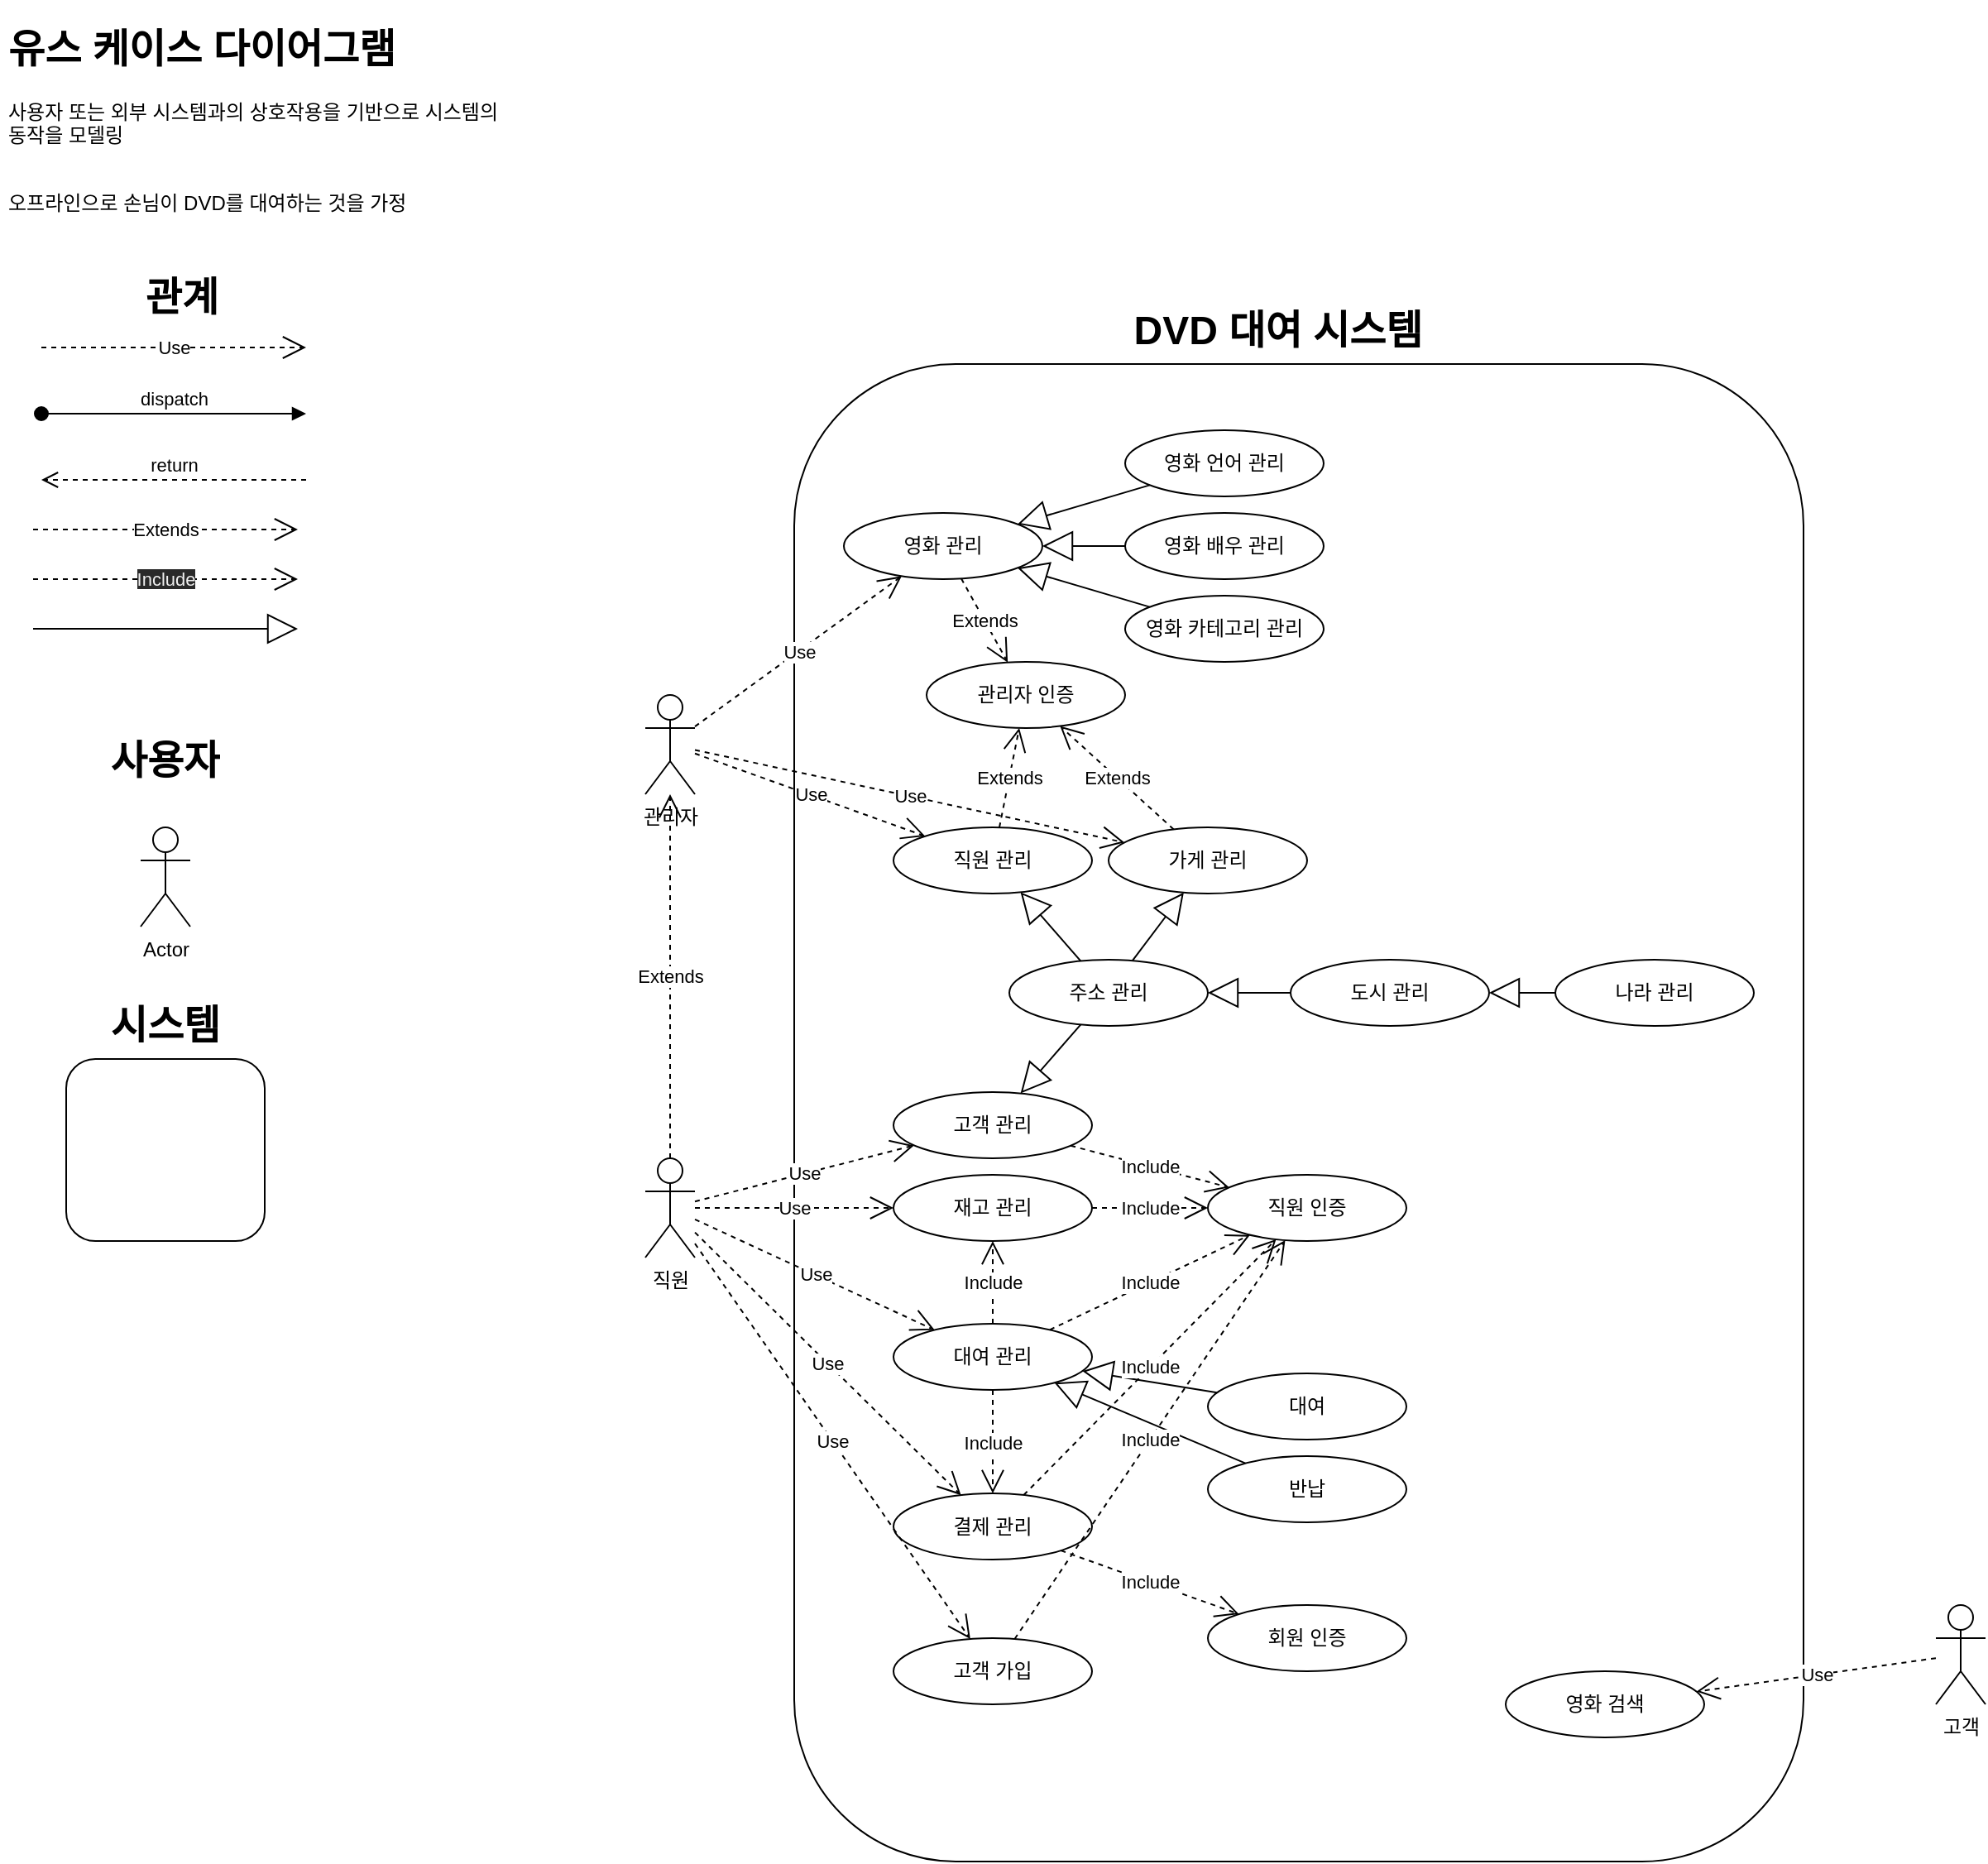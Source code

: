 <mxfile version="20.3.0" type="device"><diagram id="fC3IoM54aJceFoRSRaah" name="페이지-1"><mxGraphModel dx="2188" dy="1318" grid="1" gridSize="10" guides="1" tooltips="1" connect="1" arrows="1" fold="1" page="1" pageScale="1" pageWidth="1500" pageHeight="1500" math="0" shadow="0"><root><mxCell id="0"/><mxCell id="1" parent="0"/><mxCell id="rVAFYbD1ntYP2w-GONtH-105" value="" style="rounded=1;whiteSpace=wrap;html=1;arcSize=16;" parent="1" vertex="1"><mxGeometry x="560" y="220" width="610" height="905" as="geometry"/></mxCell><mxCell id="rVAFYbD1ntYP2w-GONtH-4" value="Use" style="endArrow=open;endSize=12;dashed=1;html=1;rounded=0;" parent="1" edge="1"><mxGeometry width="160" relative="1" as="geometry"><mxPoint x="105" y="210" as="sourcePoint"/><mxPoint x="265" y="210" as="targetPoint"/></mxGeometry></mxCell><mxCell id="rVAFYbD1ntYP2w-GONtH-5" value="dispatch" style="html=1;verticalAlign=bottom;startArrow=oval;startFill=1;endArrow=block;startSize=8;rounded=0;" parent="1" edge="1"><mxGeometry width="60" relative="1" as="geometry"><mxPoint x="105" y="250" as="sourcePoint"/><mxPoint x="265" y="250" as="targetPoint"/></mxGeometry></mxCell><mxCell id="rVAFYbD1ntYP2w-GONtH-6" value="return" style="html=1;verticalAlign=bottom;endArrow=open;dashed=1;endSize=8;rounded=0;" parent="1" edge="1"><mxGeometry relative="1" as="geometry"><mxPoint x="265" y="290" as="sourcePoint"/><mxPoint x="105" y="290" as="targetPoint"/></mxGeometry></mxCell><mxCell id="rVAFYbD1ntYP2w-GONtH-8" value="&lt;h1&gt;유스 케이스 다이어그램&lt;/h1&gt;&lt;p&gt;사용자 또는 외부 시스템과의 상호작용을 기반으로 시스템의 동작을 모델링&lt;br&gt;&lt;br&gt;&lt;/p&gt;&lt;p&gt;오프라인으로 손님이 DVD를 대여하는 것을 가정&lt;/p&gt;" style="text;html=1;strokeColor=none;fillColor=none;spacing=5;spacingTop=-20;whiteSpace=wrap;overflow=hidden;rounded=0;" parent="1" vertex="1"><mxGeometry x="80" y="10" width="310" height="130" as="geometry"/></mxCell><mxCell id="rVAFYbD1ntYP2w-GONtH-9" value="&lt;h1&gt;관계&lt;/h1&gt;" style="text;html=1;strokeColor=none;fillColor=none;spacing=5;spacingTop=-20;whiteSpace=wrap;overflow=hidden;rounded=0;align=center;" parent="1" vertex="1"><mxGeometry x="155" y="160" width="70" height="40" as="geometry"/></mxCell><mxCell id="rVAFYbD1ntYP2w-GONtH-11" value="&lt;h1&gt;사용자&lt;/h1&gt;" style="text;html=1;strokeColor=none;fillColor=none;spacing=5;spacingTop=-20;whiteSpace=wrap;overflow=hidden;rounded=0;align=center;" parent="1" vertex="1"><mxGeometry x="135" y="440" width="90" height="40" as="geometry"/></mxCell><mxCell id="rVAFYbD1ntYP2w-GONtH-13" value="Actor" style="shape=umlActor;verticalLabelPosition=bottom;verticalAlign=top;html=1;outlineConnect=0;" parent="1" vertex="1"><mxGeometry x="165" y="500" width="30" height="60" as="geometry"/></mxCell><mxCell id="rVAFYbD1ntYP2w-GONtH-15" value="" style="rounded=1;whiteSpace=wrap;html=1;arcSize=16;" parent="1" vertex="1"><mxGeometry x="120" y="640" width="120" height="110" as="geometry"/></mxCell><mxCell id="rVAFYbD1ntYP2w-GONtH-16" value="&lt;h1&gt;시스템&lt;/h1&gt;" style="text;html=1;strokeColor=none;fillColor=none;spacing=5;spacingTop=-20;whiteSpace=wrap;overflow=hidden;rounded=0;align=center;" parent="1" vertex="1"><mxGeometry x="135" y="600" width="90" height="40" as="geometry"/></mxCell><mxCell id="rVAFYbD1ntYP2w-GONtH-17" value="관리자" style="shape=umlActor;verticalLabelPosition=bottom;verticalAlign=top;html=1;outlineConnect=0;" parent="1" vertex="1"><mxGeometry x="470" y="420" width="30" height="60" as="geometry"/></mxCell><mxCell id="rVAFYbD1ntYP2w-GONtH-18" value="직원" style="shape=umlActor;verticalLabelPosition=bottom;verticalAlign=top;html=1;outlineConnect=0;" parent="1" vertex="1"><mxGeometry x="470" y="700" width="30" height="60" as="geometry"/></mxCell><mxCell id="rVAFYbD1ntYP2w-GONtH-19" value="고객" style="shape=umlActor;verticalLabelPosition=bottom;verticalAlign=top;html=1;outlineConnect=0;" parent="1" vertex="1"><mxGeometry x="1250" y="970" width="30" height="60" as="geometry"/></mxCell><mxCell id="rVAFYbD1ntYP2w-GONtH-20" value="직원 관리" style="ellipse;whiteSpace=wrap;html=1;" parent="1" vertex="1"><mxGeometry x="620" y="500" width="120" height="40" as="geometry"/></mxCell><mxCell id="rVAFYbD1ntYP2w-GONtH-21" value="영화 관리" style="ellipse;whiteSpace=wrap;html=1;" parent="1" vertex="1"><mxGeometry x="590" y="310" width="120" height="40" as="geometry"/></mxCell><mxCell id="rVAFYbD1ntYP2w-GONtH-22" value="영화 배우 관리" style="ellipse;whiteSpace=wrap;html=1;" parent="1" vertex="1"><mxGeometry x="760" y="310" width="120" height="40" as="geometry"/></mxCell><mxCell id="rVAFYbD1ntYP2w-GONtH-26" value="고객 관리" style="ellipse;whiteSpace=wrap;html=1;" parent="1" vertex="1"><mxGeometry x="620" y="660" width="120" height="40" as="geometry"/></mxCell><mxCell id="rVAFYbD1ntYP2w-GONtH-27" value="재고 관리" style="ellipse;whiteSpace=wrap;html=1;" parent="1" vertex="1"><mxGeometry x="620" y="710" width="120" height="40" as="geometry"/></mxCell><mxCell id="rVAFYbD1ntYP2w-GONtH-28" value="결제 관리" style="ellipse;whiteSpace=wrap;html=1;" parent="1" vertex="1"><mxGeometry x="620" y="902.52" width="120" height="40" as="geometry"/></mxCell><mxCell id="rVAFYbD1ntYP2w-GONtH-29" value="영화 카테고리 관리" style="ellipse;whiteSpace=wrap;html=1;" parent="1" vertex="1"><mxGeometry x="760" y="360" width="120" height="40" as="geometry"/></mxCell><mxCell id="rVAFYbD1ntYP2w-GONtH-30" value="주소 관리" style="ellipse;whiteSpace=wrap;html=1;" parent="1" vertex="1"><mxGeometry x="690" y="580" width="120" height="40" as="geometry"/></mxCell><mxCell id="rVAFYbD1ntYP2w-GONtH-33" value="Use" style="endArrow=open;endSize=12;dashed=1;html=1;rounded=0;" parent="1" source="rVAFYbD1ntYP2w-GONtH-17" target="rVAFYbD1ntYP2w-GONtH-21" edge="1"><mxGeometry width="160" relative="1" as="geometry"><mxPoint x="230" y="540" as="sourcePoint"/><mxPoint x="390" y="540" as="targetPoint"/></mxGeometry></mxCell><mxCell id="rVAFYbD1ntYP2w-GONtH-35" value="Use" style="endArrow=open;endSize=12;dashed=1;html=1;rounded=0;" parent="1" source="rVAFYbD1ntYP2w-GONtH-17" target="rVAFYbD1ntYP2w-GONtH-20" edge="1"><mxGeometry width="160" relative="1" as="geometry"><mxPoint x="510" y="460" as="sourcePoint"/><mxPoint x="680.0" y="460" as="targetPoint"/></mxGeometry></mxCell><mxCell id="rVAFYbD1ntYP2w-GONtH-39" value="Use" style="endArrow=open;endSize=12;dashed=1;html=1;rounded=0;" parent="1" source="rVAFYbD1ntYP2w-GONtH-18" target="rVAFYbD1ntYP2w-GONtH-26" edge="1"><mxGeometry width="160" relative="1" as="geometry"><mxPoint x="510" y="464.896" as="sourcePoint"/><mxPoint x="697.175" y="525.992" as="targetPoint"/></mxGeometry></mxCell><mxCell id="rVAFYbD1ntYP2w-GONtH-40" value="Use" style="endArrow=open;endSize=12;dashed=1;html=1;rounded=0;" parent="1" source="rVAFYbD1ntYP2w-GONtH-18" target="rVAFYbD1ntYP2w-GONtH-27" edge="1"><mxGeometry width="160" relative="1" as="geometry"><mxPoint x="510" y="737.447" as="sourcePoint"/><mxPoint x="676.57" y="709.1" as="targetPoint"/></mxGeometry></mxCell><mxCell id="rVAFYbD1ntYP2w-GONtH-41" value="Use" style="endArrow=open;endSize=12;dashed=1;html=1;rounded=0;" parent="1" source="rVAFYbD1ntYP2w-GONtH-18" target="rVAFYbD1ntYP2w-GONtH-28" edge="1"><mxGeometry width="160" relative="1" as="geometry"><mxPoint x="510" y="740.644" as="sourcePoint"/><mxPoint x="670.457" y="747.537" as="targetPoint"/></mxGeometry></mxCell><mxCell id="rVAFYbD1ntYP2w-GONtH-43" value="영화 언어 관리" style="ellipse;whiteSpace=wrap;html=1;" parent="1" vertex="1"><mxGeometry x="760" y="260" width="120" height="40" as="geometry"/></mxCell><mxCell id="rVAFYbD1ntYP2w-GONtH-45" value="고객 가입" style="ellipse;whiteSpace=wrap;html=1;" parent="1" vertex="1"><mxGeometry x="620" y="990" width="120" height="40" as="geometry"/></mxCell><mxCell id="rVAFYbD1ntYP2w-GONtH-46" value="영화 검색" style="ellipse;whiteSpace=wrap;html=1;" parent="1" vertex="1"><mxGeometry x="990" y="1010" width="120" height="40" as="geometry"/></mxCell><mxCell id="rVAFYbD1ntYP2w-GONtH-48" value="Use" style="endArrow=open;endSize=12;dashed=1;html=1;rounded=0;" parent="1" source="rVAFYbD1ntYP2w-GONtH-19" target="rVAFYbD1ntYP2w-GONtH-46" edge="1"><mxGeometry width="160" relative="1" as="geometry"><mxPoint x="1090" y="999.22" as="sourcePoint"/><mxPoint x="1210.655" y="992.946" as="targetPoint"/></mxGeometry></mxCell><mxCell id="rVAFYbD1ntYP2w-GONtH-49" value="도시 관리" style="ellipse;whiteSpace=wrap;html=1;" parent="1" vertex="1"><mxGeometry x="860" y="580" width="120" height="40" as="geometry"/></mxCell><mxCell id="rVAFYbD1ntYP2w-GONtH-50" value="나라 관리" style="ellipse;whiteSpace=wrap;html=1;" parent="1" vertex="1"><mxGeometry x="1020" y="580" width="120" height="40" as="geometry"/></mxCell><mxCell id="rVAFYbD1ntYP2w-GONtH-53" value="대여 관리" style="ellipse;whiteSpace=wrap;html=1;" parent="1" vertex="1"><mxGeometry x="620" y="800" width="120" height="40" as="geometry"/></mxCell><mxCell id="rVAFYbD1ntYP2w-GONtH-54" value="Use" style="endArrow=open;endSize=12;dashed=1;html=1;rounded=0;" parent="1" source="rVAFYbD1ntYP2w-GONtH-18" target="rVAFYbD1ntYP2w-GONtH-53" edge="1"><mxGeometry width="160" relative="1" as="geometry"><mxPoint x="510" y="740" as="sourcePoint"/><mxPoint x="630" y="740" as="targetPoint"/></mxGeometry></mxCell><mxCell id="rVAFYbD1ntYP2w-GONtH-55" value="대여" style="ellipse;whiteSpace=wrap;html=1;" parent="1" vertex="1"><mxGeometry x="810" y="830" width="120" height="40" as="geometry"/></mxCell><mxCell id="rVAFYbD1ntYP2w-GONtH-56" value="반납" style="ellipse;whiteSpace=wrap;html=1;" parent="1" vertex="1"><mxGeometry x="810" y="880" width="120" height="40" as="geometry"/></mxCell><mxCell id="rVAFYbD1ntYP2w-GONtH-59" value="관리자 인증" style="ellipse;whiteSpace=wrap;html=1;" parent="1" vertex="1"><mxGeometry x="640" y="400" width="120" height="40" as="geometry"/></mxCell><mxCell id="rVAFYbD1ntYP2w-GONtH-60" value="직원 인증" style="ellipse;whiteSpace=wrap;html=1;" parent="1" vertex="1"><mxGeometry x="810" y="710" width="120" height="40" as="geometry"/></mxCell><mxCell id="rVAFYbD1ntYP2w-GONtH-61" value="회원 인증" style="ellipse;whiteSpace=wrap;html=1;" parent="1" vertex="1"><mxGeometry x="810" y="970" width="120" height="40" as="geometry"/></mxCell><mxCell id="rVAFYbD1ntYP2w-GONtH-69" value="" style="endArrow=block;endSize=16;endFill=0;html=1;rounded=0;" parent="1" edge="1"><mxGeometry width="160" relative="1" as="geometry"><mxPoint x="100" y="380.0" as="sourcePoint"/><mxPoint x="260" y="380.0" as="targetPoint"/></mxGeometry></mxCell><mxCell id="rVAFYbD1ntYP2w-GONtH-70" value="" style="endArrow=block;endSize=16;endFill=0;html=1;rounded=0;" parent="1" source="rVAFYbD1ntYP2w-GONtH-43" target="rVAFYbD1ntYP2w-GONtH-21" edge="1"><mxGeometry width="160" relative="1" as="geometry"><mxPoint x="700" y="259.43" as="sourcePoint"/><mxPoint x="860" y="259.43" as="targetPoint"/></mxGeometry></mxCell><mxCell id="rVAFYbD1ntYP2w-GONtH-71" value="" style="endArrow=block;endSize=16;endFill=0;html=1;rounded=0;" parent="1" source="rVAFYbD1ntYP2w-GONtH-22" target="rVAFYbD1ntYP2w-GONtH-21" edge="1"><mxGeometry width="160" relative="1" as="geometry"><mxPoint x="939.053" y="300.564" as="sourcePoint"/><mxPoint x="800.959" y="329.442" as="targetPoint"/></mxGeometry></mxCell><mxCell id="rVAFYbD1ntYP2w-GONtH-72" value="" style="endArrow=block;endSize=16;endFill=0;html=1;rounded=0;" parent="1" source="rVAFYbD1ntYP2w-GONtH-29" target="rVAFYbD1ntYP2w-GONtH-21" edge="1"><mxGeometry width="160" relative="1" as="geometry"><mxPoint x="930" y="340" as="sourcePoint"/><mxPoint x="810" y="340" as="targetPoint"/></mxGeometry></mxCell><mxCell id="rVAFYbD1ntYP2w-GONtH-73" value="" style="endArrow=block;endSize=16;endFill=0;html=1;rounded=0;" parent="1" source="rVAFYbD1ntYP2w-GONtH-30" target="rVAFYbD1ntYP2w-GONtH-20" edge="1"><mxGeometry width="160" relative="1" as="geometry"><mxPoint x="878.998" y="499.466" as="sourcePoint"/><mxPoint x="740.88" y="470.6" as="targetPoint"/></mxGeometry></mxCell><mxCell id="rVAFYbD1ntYP2w-GONtH-76" value="" style="endArrow=block;endSize=16;endFill=0;html=1;rounded=0;" parent="1" source="rVAFYbD1ntYP2w-GONtH-30" target="rVAFYbD1ntYP2w-GONtH-26" edge="1"><mxGeometry width="160" relative="1" as="geometry"><mxPoint x="833.962" y="594.01" as="sourcePoint"/><mxPoint x="726.0" y="546.0" as="targetPoint"/></mxGeometry></mxCell><mxCell id="rVAFYbD1ntYP2w-GONtH-77" value="" style="endArrow=block;endSize=16;endFill=0;html=1;rounded=0;" parent="1" source="rVAFYbD1ntYP2w-GONtH-49" target="rVAFYbD1ntYP2w-GONtH-30" edge="1"><mxGeometry width="160" relative="1" as="geometry"><mxPoint x="833.962" y="625.99" as="sourcePoint"/><mxPoint x="726.0" y="674.0" as="targetPoint"/></mxGeometry></mxCell><mxCell id="rVAFYbD1ntYP2w-GONtH-78" value="" style="endArrow=block;endSize=16;endFill=0;html=1;rounded=0;" parent="1" source="rVAFYbD1ntYP2w-GONtH-50" target="rVAFYbD1ntYP2w-GONtH-49" edge="1"><mxGeometry width="160" relative="1" as="geometry"><mxPoint x="910.0" y="610" as="sourcePoint"/><mxPoint x="810.0" y="610" as="targetPoint"/></mxGeometry></mxCell><mxCell id="rVAFYbD1ntYP2w-GONtH-79" value="Extends" style="endArrow=open;endSize=12;dashed=1;html=1;rounded=0;" parent="1" edge="1"><mxGeometry width="160" relative="1" as="geometry"><mxPoint x="100" y="320" as="sourcePoint"/><mxPoint x="260" y="320" as="targetPoint"/></mxGeometry></mxCell><mxCell id="rVAFYbD1ntYP2w-GONtH-80" value="&lt;span style=&quot;color: rgb(240, 240, 240); font-family: Helvetica; font-size: 11px; font-style: normal; font-variant-ligatures: normal; font-variant-caps: normal; font-weight: 400; letter-spacing: normal; orphans: 2; text-align: center; text-indent: 0px; text-transform: none; widows: 2; word-spacing: 0px; -webkit-text-stroke-width: 0px; background-color: rgb(42, 42, 42); text-decoration-thickness: initial; text-decoration-style: initial; text-decoration-color: initial; float: none; display: inline !important;&quot;&gt;Include&lt;/span&gt;" style="endArrow=open;endSize=12;dashed=1;html=1;rounded=0;" parent="1" edge="1"><mxGeometry width="160" relative="1" as="geometry"><mxPoint x="100" y="350" as="sourcePoint"/><mxPoint x="260" y="350" as="targetPoint"/></mxGeometry></mxCell><mxCell id="rVAFYbD1ntYP2w-GONtH-81" value="Include" style="endArrow=open;endSize=12;dashed=1;html=1;rounded=0;" parent="1" source="rVAFYbD1ntYP2w-GONtH-53" target="rVAFYbD1ntYP2w-GONtH-28" edge="1"><mxGeometry width="160" relative="1" as="geometry"><mxPoint x="390" y="912.18" as="sourcePoint"/><mxPoint x="550" y="912.18" as="targetPoint"/></mxGeometry></mxCell><mxCell id="rVAFYbD1ntYP2w-GONtH-83" value="" style="endArrow=block;endSize=16;endFill=0;html=1;rounded=0;" parent="1" source="rVAFYbD1ntYP2w-GONtH-55" target="rVAFYbD1ntYP2w-GONtH-53" edge="1"><mxGeometry width="160" relative="1" as="geometry"><mxPoint x="774.895" y="628.165" as="sourcePoint"/><mxPoint x="714.934" y="671.809" as="targetPoint"/></mxGeometry></mxCell><mxCell id="rVAFYbD1ntYP2w-GONtH-84" value="" style="endArrow=block;endSize=16;endFill=0;html=1;rounded=0;" parent="1" source="rVAFYbD1ntYP2w-GONtH-56" target="rVAFYbD1ntYP2w-GONtH-53" edge="1"><mxGeometry width="160" relative="1" as="geometry"><mxPoint x="844.356" y="800.002" as="sourcePoint"/><mxPoint x="749.528" y="835.023" as="targetPoint"/></mxGeometry></mxCell><mxCell id="rVAFYbD1ntYP2w-GONtH-86" value="Include" style="endArrow=open;endSize=12;dashed=1;html=1;rounded=0;" parent="1" source="rVAFYbD1ntYP2w-GONtH-28" target="rVAFYbD1ntYP2w-GONtH-61" edge="1"><mxGeometry width="160" relative="1" as="geometry"><mxPoint x="873.439" y="915.134" as="sourcePoint"/><mxPoint x="746.437" y="949.855" as="targetPoint"/></mxGeometry></mxCell><mxCell id="rVAFYbD1ntYP2w-GONtH-91" value="Include" style="endArrow=open;endSize=12;dashed=1;html=1;rounded=0;" parent="1" source="rVAFYbD1ntYP2w-GONtH-27" target="rVAFYbD1ntYP2w-GONtH-60" edge="1"><mxGeometry width="160" relative="1" as="geometry"><mxPoint x="690" y="810" as="sourcePoint"/><mxPoint x="690" y="870" as="targetPoint"/></mxGeometry></mxCell><mxCell id="rVAFYbD1ntYP2w-GONtH-92" value="Include" style="endArrow=open;endSize=12;dashed=1;html=1;rounded=0;" parent="1" source="rVAFYbD1ntYP2w-GONtH-53" target="rVAFYbD1ntYP2w-GONtH-60" edge="1"><mxGeometry width="160" relative="1" as="geometry"><mxPoint x="675.902" y="763.08" as="sourcePoint"/><mxPoint x="624.178" y="691.954" as="targetPoint"/></mxGeometry></mxCell><mxCell id="rVAFYbD1ntYP2w-GONtH-93" value="Include" style="endArrow=open;endSize=12;dashed=1;html=1;rounded=0;" parent="1" source="rVAFYbD1ntYP2w-GONtH-28" target="rVAFYbD1ntYP2w-GONtH-60" edge="1"><mxGeometry width="160" relative="1" as="geometry"><mxPoint x="680.183" y="812.79" as="sourcePoint"/><mxPoint x="619.864" y="692.248" as="targetPoint"/></mxGeometry></mxCell><mxCell id="rVAFYbD1ntYP2w-GONtH-94" value="Include" style="endArrow=open;endSize=12;dashed=1;html=1;rounded=0;" parent="1" source="rVAFYbD1ntYP2w-GONtH-26" target="rVAFYbD1ntYP2w-GONtH-60" edge="1"><mxGeometry width="160" relative="1" as="geometry"><mxPoint x="733.436" y="726.203" as="sourcePoint"/><mxPoint x="866.497" y="683.774" as="targetPoint"/></mxGeometry></mxCell><mxCell id="rVAFYbD1ntYP2w-GONtH-95" value="Extends" style="endArrow=open;endSize=12;dashed=1;html=1;rounded=0;" parent="1" source="rVAFYbD1ntYP2w-GONtH-18" target="rVAFYbD1ntYP2w-GONtH-17" edge="1"><mxGeometry width="160" relative="1" as="geometry"><mxPoint x="510" y="736.149" as="sourcePoint"/><mxPoint x="642.367" y="702.162" as="targetPoint"/></mxGeometry></mxCell><mxCell id="rVAFYbD1ntYP2w-GONtH-96" value="Extends" style="endArrow=open;endSize=12;dashed=1;html=1;rounded=0;" parent="1" source="rVAFYbD1ntYP2w-GONtH-21" target="rVAFYbD1ntYP2w-GONtH-59" edge="1"><mxGeometry width="160" relative="1" as="geometry"><mxPoint x="555" y="690" as="sourcePoint"/><mxPoint x="555" y="470" as="targetPoint"/></mxGeometry></mxCell><mxCell id="rVAFYbD1ntYP2w-GONtH-97" value="Extends" style="endArrow=open;endSize=12;dashed=1;html=1;rounded=0;" parent="1" source="rVAFYbD1ntYP2w-GONtH-20" target="rVAFYbD1ntYP2w-GONtH-59" edge="1"><mxGeometry width="160" relative="1" as="geometry"><mxPoint x="678.773" y="479.647" as="sourcePoint"/><mxPoint x="621.227" y="580.353" as="targetPoint"/></mxGeometry></mxCell><mxCell id="rVAFYbD1ntYP2w-GONtH-98" value="가게 관리" style="ellipse;whiteSpace=wrap;html=1;" parent="1" vertex="1"><mxGeometry x="750" y="500" width="120" height="40" as="geometry"/></mxCell><mxCell id="rVAFYbD1ntYP2w-GONtH-99" value="Extends" style="endArrow=open;endSize=12;dashed=1;html=1;rounded=0;" parent="1" source="rVAFYbD1ntYP2w-GONtH-98" target="rVAFYbD1ntYP2w-GONtH-59" edge="1"><mxGeometry width="160" relative="1" as="geometry"><mxPoint x="690" y="510" as="sourcePoint"/><mxPoint x="690" y="450.0" as="targetPoint"/></mxGeometry></mxCell><mxCell id="rVAFYbD1ntYP2w-GONtH-101" value="" style="endArrow=block;endSize=16;endFill=0;html=1;rounded=0;" parent="1" source="rVAFYbD1ntYP2w-GONtH-30" target="rVAFYbD1ntYP2w-GONtH-98" edge="1"><mxGeometry width="160" relative="1" as="geometry"><mxPoint x="743.2" y="590.8" as="sourcePoint"/><mxPoint x="706.724" y="549.207" as="targetPoint"/></mxGeometry></mxCell><mxCell id="rVAFYbD1ntYP2w-GONtH-102" value="Use" style="endArrow=open;endSize=12;dashed=1;html=1;rounded=0;" parent="1" source="rVAFYbD1ntYP2w-GONtH-17" target="rVAFYbD1ntYP2w-GONtH-98" edge="1"><mxGeometry width="160" relative="1" as="geometry"><mxPoint x="510" y="449.093" as="sourcePoint"/><mxPoint x="635.022" y="358.185" as="targetPoint"/></mxGeometry></mxCell><mxCell id="rVAFYbD1ntYP2w-GONtH-104" value="Include" style="endArrow=open;endSize=12;dashed=1;html=1;rounded=0;" parent="1" source="rVAFYbD1ntYP2w-GONtH-53" target="rVAFYbD1ntYP2w-GONtH-27" edge="1"><mxGeometry width="160" relative="1" as="geometry"><mxPoint x="708.742" y="708.999" as="sourcePoint"/><mxPoint x="891.186" y="893.529" as="targetPoint"/></mxGeometry></mxCell><mxCell id="rVAFYbD1ntYP2w-GONtH-107" value="&lt;h1&gt;DVD 대여 시스템&lt;/h1&gt;" style="text;html=1;strokeColor=none;fillColor=none;spacing=5;spacingTop=-20;whiteSpace=wrap;overflow=hidden;rounded=0;align=center;" parent="1" vertex="1"><mxGeometry x="755" y="180" width="195" height="40" as="geometry"/></mxCell><mxCell id="g1razTMfa96wIh8doG2P-1" value="Use" style="endArrow=open;endSize=12;dashed=1;html=1;rounded=0;" edge="1" parent="1" source="rVAFYbD1ntYP2w-GONtH-18" target="rVAFYbD1ntYP2w-GONtH-45"><mxGeometry width="160" relative="1" as="geometry"><mxPoint x="510" y="754.809" as="sourcePoint"/><mxPoint x="670.805" y="913.571" as="targetPoint"/></mxGeometry></mxCell><mxCell id="g1razTMfa96wIh8doG2P-2" value="Include" style="endArrow=open;endSize=12;dashed=1;html=1;rounded=0;" edge="1" parent="1" source="rVAFYbD1ntYP2w-GONtH-45" target="rVAFYbD1ntYP2w-GONtH-60"><mxGeometry width="160" relative="1" as="geometry"><mxPoint x="710.512" y="913.725" as="sourcePoint"/><mxPoint x="879.495" y="758.796" as="targetPoint"/></mxGeometry></mxCell></root></mxGraphModel></diagram></mxfile>
